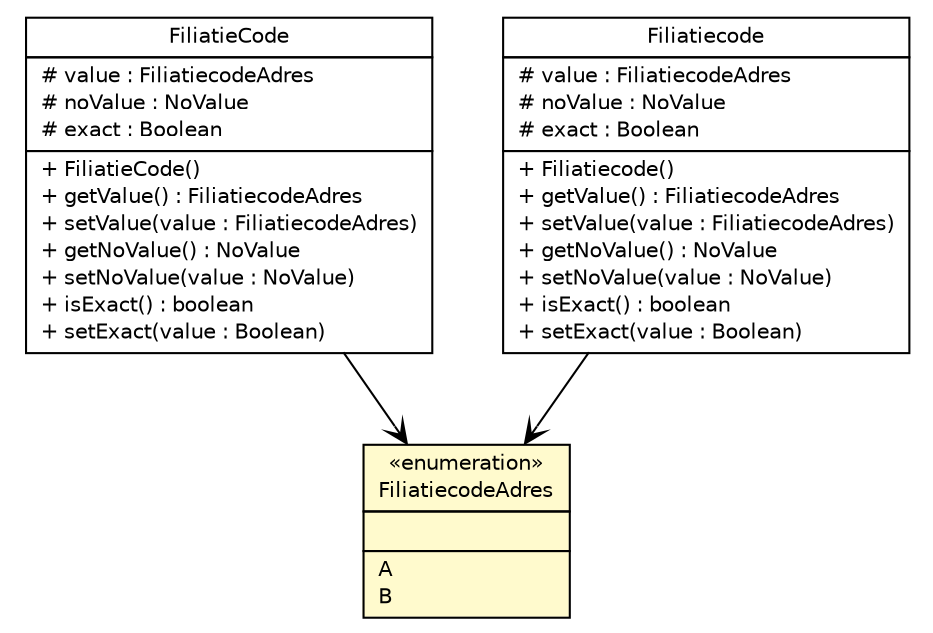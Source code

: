 #!/usr/local/bin/dot
#
# Class diagram 
# Generated by UMLGraph version R5_6-24-gf6e263 (http://www.umlgraph.org/)
#

digraph G {
	edge [fontname="Helvetica",fontsize=10,labelfontname="Helvetica",labelfontsize=10];
	node [fontname="Helvetica",fontsize=10,shape=plaintext];
	nodesep=0.25;
	ranksep=0.5;
	// nl.egem.stuf.sector.bg._0204.VBOVBOOSURel.FiliatieCode
	c54547 [label=<<table title="nl.egem.stuf.sector.bg._0204.VBOVBOOSURel.FiliatieCode" border="0" cellborder="1" cellspacing="0" cellpadding="2" port="p" href="./VBOVBOOSURel.FiliatieCode.html">
		<tr><td><table border="0" cellspacing="0" cellpadding="1">
<tr><td align="center" balign="center"> FiliatieCode </td></tr>
		</table></td></tr>
		<tr><td><table border="0" cellspacing="0" cellpadding="1">
<tr><td align="left" balign="left"> # value : FiliatiecodeAdres </td></tr>
<tr><td align="left" balign="left"> # noValue : NoValue </td></tr>
<tr><td align="left" balign="left"> # exact : Boolean </td></tr>
		</table></td></tr>
		<tr><td><table border="0" cellspacing="0" cellpadding="1">
<tr><td align="left" balign="left"> + FiliatieCode() </td></tr>
<tr><td align="left" balign="left"> + getValue() : FiliatiecodeAdres </td></tr>
<tr><td align="left" balign="left"> + setValue(value : FiliatiecodeAdres) </td></tr>
<tr><td align="left" balign="left"> + getNoValue() : NoValue </td></tr>
<tr><td align="left" balign="left"> + setNoValue(value : NoValue) </td></tr>
<tr><td align="left" balign="left"> + isExact() : boolean </td></tr>
<tr><td align="left" balign="left"> + setExact(value : Boolean) </td></tr>
		</table></td></tr>
		</table>>, URL="./VBOVBOOSURel.FiliatieCode.html", fontname="Helvetica", fontcolor="black", fontsize=10.0];
	// nl.egem.stuf.sector.bg._0204.ADRADROSURel.Filiatiecode
	c54618 [label=<<table title="nl.egem.stuf.sector.bg._0204.ADRADROSURel.Filiatiecode" border="0" cellborder="1" cellspacing="0" cellpadding="2" port="p" href="./ADRADROSURel.Filiatiecode.html">
		<tr><td><table border="0" cellspacing="0" cellpadding="1">
<tr><td align="center" balign="center"> Filiatiecode </td></tr>
		</table></td></tr>
		<tr><td><table border="0" cellspacing="0" cellpadding="1">
<tr><td align="left" balign="left"> # value : FiliatiecodeAdres </td></tr>
<tr><td align="left" balign="left"> # noValue : NoValue </td></tr>
<tr><td align="left" balign="left"> # exact : Boolean </td></tr>
		</table></td></tr>
		<tr><td><table border="0" cellspacing="0" cellpadding="1">
<tr><td align="left" balign="left"> + Filiatiecode() </td></tr>
<tr><td align="left" balign="left"> + getValue() : FiliatiecodeAdres </td></tr>
<tr><td align="left" balign="left"> + setValue(value : FiliatiecodeAdres) </td></tr>
<tr><td align="left" balign="left"> + getNoValue() : NoValue </td></tr>
<tr><td align="left" balign="left"> + setNoValue(value : NoValue) </td></tr>
<tr><td align="left" balign="left"> + isExact() : boolean </td></tr>
<tr><td align="left" balign="left"> + setExact(value : Boolean) </td></tr>
		</table></td></tr>
		</table>>, URL="./ADRADROSURel.Filiatiecode.html", fontname="Helvetica", fontcolor="black", fontsize=10.0];
	// nl.egem.stuf.sector.bg._0204.FiliatiecodeAdres
	c54626 [label=<<table title="nl.egem.stuf.sector.bg._0204.FiliatiecodeAdres" border="0" cellborder="1" cellspacing="0" cellpadding="2" port="p" bgcolor="lemonChiffon" href="./FiliatiecodeAdres.html">
		<tr><td><table border="0" cellspacing="0" cellpadding="1">
<tr><td align="center" balign="center"> &#171;enumeration&#187; </td></tr>
<tr><td align="center" balign="center"> FiliatiecodeAdres </td></tr>
		</table></td></tr>
		<tr><td><table border="0" cellspacing="0" cellpadding="1">
<tr><td align="left" balign="left">  </td></tr>
		</table></td></tr>
		<tr><td><table border="0" cellspacing="0" cellpadding="1">
<tr><td align="left" balign="left"> A </td></tr>
<tr><td align="left" balign="left"> B </td></tr>
		</table></td></tr>
		</table>>, URL="./FiliatiecodeAdres.html", fontname="Helvetica", fontcolor="black", fontsize=10.0];
	// nl.egem.stuf.sector.bg._0204.VBOVBOOSURel.FiliatieCode NAVASSOC nl.egem.stuf.sector.bg._0204.FiliatiecodeAdres
	c54547:p -> c54626:p [taillabel="", label="", headlabel="", fontname="Helvetica", fontcolor="black", fontsize=10.0, color="black", arrowhead=open];
	// nl.egem.stuf.sector.bg._0204.ADRADROSURel.Filiatiecode NAVASSOC nl.egem.stuf.sector.bg._0204.FiliatiecodeAdres
	c54618:p -> c54626:p [taillabel="", label="", headlabel="", fontname="Helvetica", fontcolor="black", fontsize=10.0, color="black", arrowhead=open];
}

